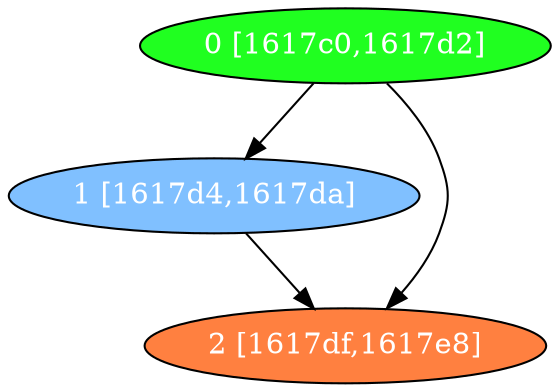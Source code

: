 diGraph libnss3{
	libnss3_0  [style=filled fillcolor="#20FF20" fontcolor="#ffffff" shape=oval label="0 [1617c0,1617d2]"]
	libnss3_1  [style=filled fillcolor="#80C0FF" fontcolor="#ffffff" shape=oval label="1 [1617d4,1617da]"]
	libnss3_2  [style=filled fillcolor="#FF8040" fontcolor="#ffffff" shape=oval label="2 [1617df,1617e8]"]

	libnss3_0 -> libnss3_1
	libnss3_0 -> libnss3_2
	libnss3_1 -> libnss3_2
}
